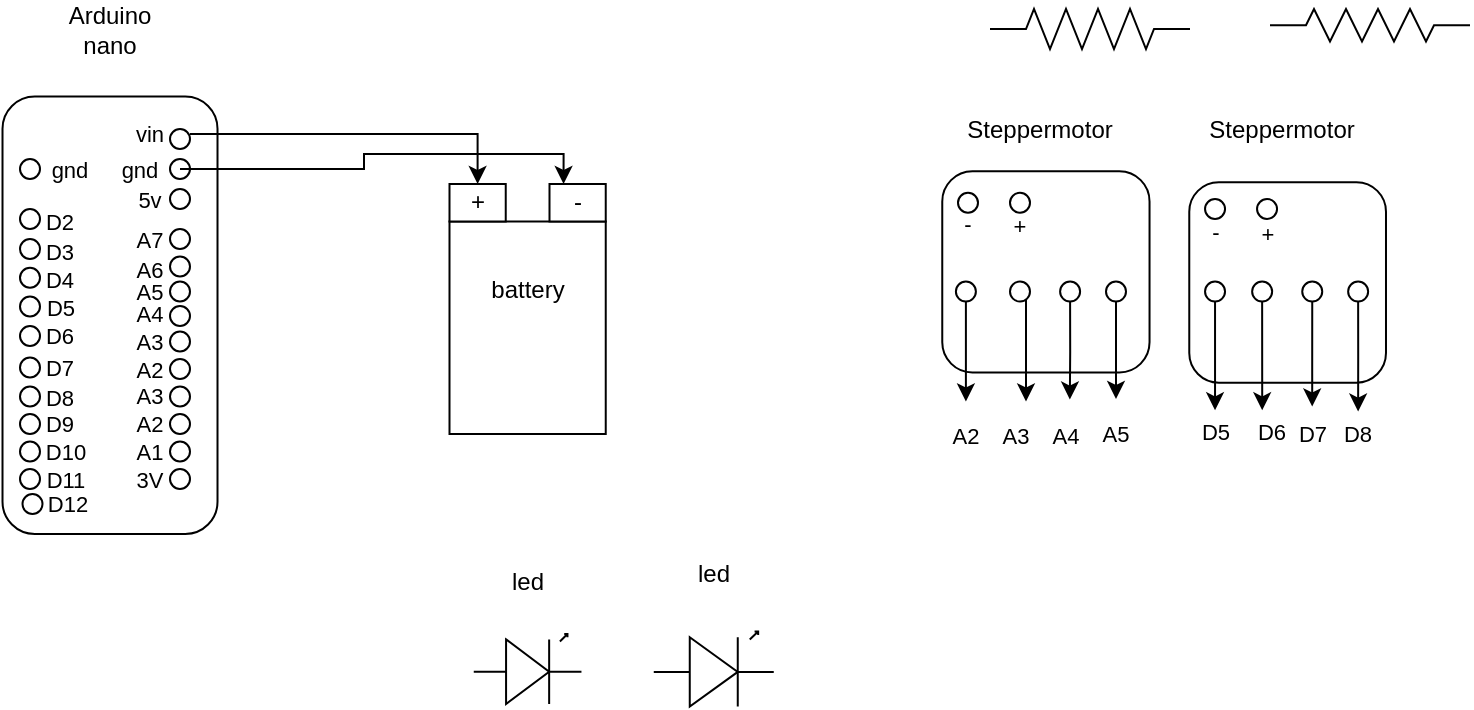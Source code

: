 <mxfile version="14.6.6" type="github">
  <diagram name="Page-1" id="7e0a89b8-554c-2b80-1dc8-d5c74ca68de4">
    <mxGraphModel dx="865" dy="483" grid="1" gridSize="10" guides="1" tooltips="1" connect="1" arrows="1" fold="1" page="1" pageScale="1" pageWidth="1100" pageHeight="850" background="#ffffff" math="0" shadow="0">
      <root>
        <mxCell id="0" />
        <mxCell id="1" parent="0" />
        <mxCell id="BC65NS2yidvs-gmZDWed-3" value="" style="verticalLabelPosition=bottom;shadow=0;dashed=0;align=center;html=1;verticalAlign=top;shape=mxgraph.electrical.opto_electronics.led_1;pointerEvents=1;" parent="1" vertex="1">
          <mxGeometry x="321.88" y="430" width="53.85" height="35" as="geometry" />
        </mxCell>
        <mxCell id="BC65NS2yidvs-gmZDWed-4" value="" style="verticalLabelPosition=bottom;shadow=0;dashed=0;align=center;html=1;verticalAlign=top;shape=mxgraph.electrical.opto_electronics.led_1;pointerEvents=1;" parent="1" vertex="1">
          <mxGeometry x="411.88" y="428.75" width="60" height="37.5" as="geometry" />
        </mxCell>
        <mxCell id="BC65NS2yidvs-gmZDWed-5" value="" style="pointerEvents=1;verticalLabelPosition=bottom;shadow=0;dashed=0;align=center;html=1;verticalAlign=top;shape=mxgraph.electrical.resistors.resistor_2;" parent="1" vertex="1">
          <mxGeometry x="580" y="117.5" width="100" height="20" as="geometry" />
        </mxCell>
        <mxCell id="BC65NS2yidvs-gmZDWed-6" value="" style="pointerEvents=1;verticalLabelPosition=bottom;shadow=0;dashed=0;align=center;html=1;verticalAlign=top;shape=mxgraph.electrical.resistors.resistor_2;" parent="1" vertex="1">
          <mxGeometry x="720" y="117.5" width="100" height="16.25" as="geometry" />
        </mxCell>
        <mxCell id="BC65NS2yidvs-gmZDWed-8" value="" style="rounded=1;whiteSpace=wrap;html=1;rotation=-90;" parent="1" vertex="1">
          <mxGeometry x="30.63" y="216.88" width="218.75" height="107.5" as="geometry" />
        </mxCell>
        <mxCell id="BC65NS2yidvs-gmZDWed-21" value="" style="rounded=1;whiteSpace=wrap;html=1;rotation=-90;" parent="1" vertex="1">
          <mxGeometry x="557.65" y="197.11" width="100.6" height="103.64" as="geometry" />
        </mxCell>
        <mxCell id="BC65NS2yidvs-gmZDWed-25" value="" style="ellipse;whiteSpace=wrap;html=1;" parent="1" vertex="1">
          <mxGeometry x="170" y="177.5" width="10" height="10" as="geometry" />
        </mxCell>
        <mxCell id="BC65NS2yidvs-gmZDWed-26" value="" style="ellipse;whiteSpace=wrap;html=1;" parent="1" vertex="1">
          <mxGeometry x="170" y="192.5" width="10" height="10" as="geometry" />
        </mxCell>
        <mxCell id="BC65NS2yidvs-gmZDWed-27" value="" style="ellipse;whiteSpace=wrap;html=1;" parent="1" vertex="1">
          <mxGeometry x="170" y="207.5" width="10" height="10" as="geometry" />
        </mxCell>
        <mxCell id="-GjBHad4jMXilCnDZwYj-28" value="" style="edgeStyle=orthogonalEdgeStyle;rounded=0;orthogonalLoop=1;jettySize=auto;html=1;entryX=0.5;entryY=0;entryDx=0;entryDy=0;" edge="1" parent="1" source="BC65NS2yidvs-gmZDWed-29" target="-GjBHad4jMXilCnDZwYj-2">
          <mxGeometry relative="1" as="geometry">
            <mxPoint x="337.87" y="167.514" as="targetPoint" />
          </mxGeometry>
        </mxCell>
        <mxCell id="BC65NS2yidvs-gmZDWed-29" value="&lt;font style=&quot;font-size: 11px&quot;&gt;vin&lt;/font&gt;" style="text;html=1;strokeColor=none;fillColor=none;align=center;verticalAlign=middle;whiteSpace=wrap;rounded=0;" parent="1" vertex="1">
          <mxGeometry x="140" y="170" width="40" height="20" as="geometry" />
        </mxCell>
        <mxCell id="-GjBHad4jMXilCnDZwYj-24" value="" style="edgeStyle=orthogonalEdgeStyle;rounded=0;orthogonalLoop=1;jettySize=auto;html=1;entryX=0.25;entryY=0;entryDx=0;entryDy=0;" edge="1" parent="1" source="BC65NS2yidvs-gmZDWed-30" target="-GjBHad4jMXilCnDZwYj-3">
          <mxGeometry relative="1" as="geometry">
            <mxPoint x="290" y="181.25" as="targetPoint" />
            <Array as="points">
              <mxPoint x="267" y="198" />
              <mxPoint x="267" y="190" />
              <mxPoint x="367" y="190" />
            </Array>
          </mxGeometry>
        </mxCell>
        <mxCell id="BC65NS2yidvs-gmZDWed-30" value="gnd" style="text;html=1;strokeColor=none;fillColor=none;align=center;verticalAlign=middle;whiteSpace=wrap;rounded=0;fontSize=11;" parent="1" vertex="1">
          <mxGeometry x="135" y="187.5" width="40" height="20" as="geometry" />
        </mxCell>
        <mxCell id="BC65NS2yidvs-gmZDWed-31" value="5v" style="text;html=1;strokeColor=none;fillColor=none;align=center;verticalAlign=middle;whiteSpace=wrap;rounded=0;fontSize=11;" parent="1" vertex="1">
          <mxGeometry x="140" y="202.5" width="40" height="20" as="geometry" />
        </mxCell>
        <mxCell id="BC65NS2yidvs-gmZDWed-34" value="Arduino nano" style="text;html=1;strokeColor=none;fillColor=none;align=center;verticalAlign=middle;whiteSpace=wrap;rounded=0;" parent="1" vertex="1">
          <mxGeometry x="120" y="117.5" width="40" height="20" as="geometry" />
        </mxCell>
        <mxCell id="BC65NS2yidvs-gmZDWed-35" value="Steppermotor" style="text;html=1;strokeColor=none;fillColor=none;align=center;verticalAlign=middle;whiteSpace=wrap;rounded=0;" parent="1" vertex="1">
          <mxGeometry x="585.05" y="167.5" width="40" height="20" as="geometry" />
        </mxCell>
        <mxCell id="BC65NS2yidvs-gmZDWed-36" value="Steppermotor" style="text;html=1;strokeColor=none;fillColor=none;align=center;verticalAlign=middle;whiteSpace=wrap;rounded=0;" parent="1" vertex="1">
          <mxGeometry x="706.12" y="167.5" width="40" height="20" as="geometry" />
        </mxCell>
        <mxCell id="BC65NS2yidvs-gmZDWed-37" value="led" style="text;html=1;strokeColor=none;fillColor=none;align=center;verticalAlign=middle;whiteSpace=wrap;rounded=0;" parent="1" vertex="1">
          <mxGeometry x="328.81" y="393.75" width="40" height="20" as="geometry" />
        </mxCell>
        <mxCell id="BC65NS2yidvs-gmZDWed-38" value="led" style="text;html=1;strokeColor=none;fillColor=none;align=center;verticalAlign=middle;whiteSpace=wrap;rounded=0;" parent="1" vertex="1">
          <mxGeometry x="421.88" y="390" width="40" height="20" as="geometry" />
        </mxCell>
        <mxCell id="BC65NS2yidvs-gmZDWed-39" value="" style="ellipse;whiteSpace=wrap;html=1;" parent="1" vertex="1">
          <mxGeometry x="170" y="227.5" width="10" height="10" as="geometry" />
        </mxCell>
        <mxCell id="BC65NS2yidvs-gmZDWed-44" value="" style="ellipse;whiteSpace=wrap;html=1;" parent="1" vertex="1">
          <mxGeometry x="170" y="241.25" width="10" height="10" as="geometry" />
        </mxCell>
        <mxCell id="BC65NS2yidvs-gmZDWed-46" value="" style="ellipse;whiteSpace=wrap;html=1;" parent="1" vertex="1">
          <mxGeometry x="170" y="253.75" width="10" height="10" as="geometry" />
        </mxCell>
        <mxCell id="BC65NS2yidvs-gmZDWed-48" value="" style="ellipse;whiteSpace=wrap;html=1;spacingTop=-8;" parent="1" vertex="1">
          <mxGeometry x="170" y="266" width="10" height="10" as="geometry" />
        </mxCell>
        <mxCell id="BC65NS2yidvs-gmZDWed-49" value="A7" style="text;html=1;strokeColor=none;fillColor=none;align=center;verticalAlign=middle;whiteSpace=wrap;rounded=0;fontSize=11;" parent="1" vertex="1">
          <mxGeometry x="140" y="222.5" width="40" height="20" as="geometry" />
        </mxCell>
        <mxCell id="BC65NS2yidvs-gmZDWed-50" value="&lt;br&gt;A6" style="text;html=1;strokeColor=none;fillColor=none;align=center;verticalAlign=middle;whiteSpace=wrap;rounded=0;fontSize=11;" parent="1" vertex="1">
          <mxGeometry x="140" y="230" width="40" height="21.25" as="geometry" />
        </mxCell>
        <mxCell id="BC65NS2yidvs-gmZDWed-51" value="&lt;br&gt;A5" style="text;html=1;strokeColor=none;fillColor=none;align=center;verticalAlign=middle;whiteSpace=wrap;rounded=0;fontSize=11;" parent="1" vertex="1">
          <mxGeometry x="140" y="242.5" width="40" height="18.75" as="geometry" />
        </mxCell>
        <mxCell id="BC65NS2yidvs-gmZDWed-52" value="&lt;br&gt;A4" style="text;html=1;strokeColor=none;fillColor=none;align=center;verticalAlign=middle;whiteSpace=wrap;rounded=0;fontSize=11;spacing=3;" parent="1" vertex="1">
          <mxGeometry x="145" y="261.25" width="30" height="3.75" as="geometry" />
        </mxCell>
        <mxCell id="BC65NS2yidvs-gmZDWed-56" value="" style="ellipse;whiteSpace=wrap;html=1;spacingTop=-8;" parent="1" vertex="1">
          <mxGeometry x="170" y="278.75" width="10" height="10" as="geometry" />
        </mxCell>
        <mxCell id="BC65NS2yidvs-gmZDWed-57" value="&lt;br&gt;A3" style="text;html=1;strokeColor=none;fillColor=none;align=center;verticalAlign=middle;whiteSpace=wrap;rounded=0;fontSize=11;spacing=3;" parent="1" vertex="1">
          <mxGeometry x="145" y="275" width="30" height="3.75" as="geometry" />
        </mxCell>
        <mxCell id="BC65NS2yidvs-gmZDWed-58" value="" style="ellipse;whiteSpace=wrap;html=1;spacingTop=-8;" parent="1" vertex="1">
          <mxGeometry x="170" y="292.5" width="10" height="10" as="geometry" />
        </mxCell>
        <mxCell id="BC65NS2yidvs-gmZDWed-59" value="&lt;br&gt;A2" style="text;html=1;strokeColor=none;fillColor=none;align=center;verticalAlign=middle;whiteSpace=wrap;rounded=0;fontSize=11;spacing=3;" parent="1" vertex="1">
          <mxGeometry x="145" y="288.75" width="30" height="3.75" as="geometry" />
        </mxCell>
        <mxCell id="BC65NS2yidvs-gmZDWed-60" value="" style="ellipse;whiteSpace=wrap;html=1;" parent="1" vertex="1">
          <mxGeometry x="95" y="192.5" width="10" height="10" as="geometry" />
        </mxCell>
        <mxCell id="BC65NS2yidvs-gmZDWed-61" value="gnd" style="text;html=1;strokeColor=none;fillColor=none;align=center;verticalAlign=middle;whiteSpace=wrap;rounded=0;fontSize=11;" parent="1" vertex="1">
          <mxGeometry x="100" y="187.5" width="40" height="20" as="geometry" />
        </mxCell>
        <mxCell id="BC65NS2yidvs-gmZDWed-69" value="" style="ellipse;whiteSpace=wrap;html=1;" parent="1" vertex="1">
          <mxGeometry x="95" y="217.5" width="10" height="10" as="geometry" />
        </mxCell>
        <mxCell id="BC65NS2yidvs-gmZDWed-70" value="" style="ellipse;whiteSpace=wrap;html=1;" parent="1" vertex="1">
          <mxGeometry x="95" y="232.5" width="10" height="10" as="geometry" />
        </mxCell>
        <mxCell id="BC65NS2yidvs-gmZDWed-71" value="" style="ellipse;whiteSpace=wrap;html=1;" parent="1" vertex="1">
          <mxGeometry x="95" y="246.88" width="10" height="10" as="geometry" />
        </mxCell>
        <mxCell id="BC65NS2yidvs-gmZDWed-72" value="" style="ellipse;whiteSpace=wrap;html=1;" parent="1" vertex="1">
          <mxGeometry x="95" y="261.25" width="10" height="10" as="geometry" />
        </mxCell>
        <mxCell id="BC65NS2yidvs-gmZDWed-73" value="" style="ellipse;whiteSpace=wrap;html=1;" parent="1" vertex="1">
          <mxGeometry x="95" y="276" width="10" height="10" as="geometry" />
        </mxCell>
        <mxCell id="BC65NS2yidvs-gmZDWed-74" value="&lt;br&gt;D2" style="text;html=1;strokeColor=none;fillColor=none;align=center;verticalAlign=middle;whiteSpace=wrap;rounded=0;fontSize=11;" parent="1" vertex="1">
          <mxGeometry x="95" y="206.25" width="40" height="21.25" as="geometry" />
        </mxCell>
        <mxCell id="BC65NS2yidvs-gmZDWed-75" value="&lt;br&gt;D3" style="text;html=1;strokeColor=none;fillColor=none;align=center;verticalAlign=middle;whiteSpace=wrap;rounded=0;fontSize=11;" parent="1" vertex="1">
          <mxGeometry x="95" y="221.25" width="40" height="21.25" as="geometry" />
        </mxCell>
        <mxCell id="BC65NS2yidvs-gmZDWed-76" value="&lt;br&gt;D4" style="text;html=1;strokeColor=none;fillColor=none;align=center;verticalAlign=middle;whiteSpace=wrap;rounded=0;fontSize=11;" parent="1" vertex="1">
          <mxGeometry x="95" y="235.62" width="40" height="21.25" as="geometry" />
        </mxCell>
        <mxCell id="BC65NS2yidvs-gmZDWed-77" value="D5" style="text;html=1;strokeColor=none;fillColor=none;align=center;verticalAlign=middle;whiteSpace=wrap;rounded=0;fontSize=11;" parent="1" vertex="1">
          <mxGeometry x="97.5" y="261.25" width="35" height="10.62" as="geometry" />
        </mxCell>
        <mxCell id="BC65NS2yidvs-gmZDWed-78" value="&lt;br&gt;D6" style="text;html=1;strokeColor=none;fillColor=none;align=center;verticalAlign=middle;whiteSpace=wrap;rounded=0;fontSize=11;" parent="1" vertex="1">
          <mxGeometry x="95" y="263.75" width="40" height="21.25" as="geometry" />
        </mxCell>
        <mxCell id="-GjBHad4jMXilCnDZwYj-7" value="" style="edgeStyle=orthogonalEdgeStyle;rounded=0;orthogonalLoop=1;jettySize=auto;html=1;" edge="1" parent="1" source="BC65NS2yidvs-gmZDWed-79" target="BC65NS2yidvs-gmZDWed-110">
          <mxGeometry relative="1" as="geometry">
            <Array as="points" />
          </mxGeometry>
        </mxCell>
        <mxCell id="BC65NS2yidvs-gmZDWed-79" value="" style="ellipse;whiteSpace=wrap;html=1;spacingTop=-8;" parent="1" vertex="1">
          <mxGeometry x="562.95" y="253.79" width="10" height="10" as="geometry" />
        </mxCell>
        <mxCell id="-GjBHad4jMXilCnDZwYj-8" value="" style="edgeStyle=orthogonalEdgeStyle;rounded=0;orthogonalLoop=1;jettySize=auto;html=1;entryX=0;entryY=0;entryDx=0;entryDy=0;" edge="1" parent="1" source="BC65NS2yidvs-gmZDWed-82" target="BC65NS2yidvs-gmZDWed-114">
          <mxGeometry relative="1" as="geometry">
            <Array as="points">
              <mxPoint x="598" y="280" />
              <mxPoint x="598" y="280" />
            </Array>
          </mxGeometry>
        </mxCell>
        <mxCell id="BC65NS2yidvs-gmZDWed-82" value="" style="ellipse;whiteSpace=wrap;html=1;spacingTop=-8;" parent="1" vertex="1">
          <mxGeometry x="590" y="253.79" width="10" height="10" as="geometry" />
        </mxCell>
        <mxCell id="BC65NS2yidvs-gmZDWed-89" value="" style="ellipse;whiteSpace=wrap;html=1;" parent="1" vertex="1">
          <mxGeometry x="95" y="291.75" width="10" height="10" as="geometry" />
        </mxCell>
        <mxCell id="BC65NS2yidvs-gmZDWed-90" value="&lt;br&gt;D7" style="text;html=1;strokeColor=none;fillColor=none;align=center;verticalAlign=middle;whiteSpace=wrap;rounded=0;fontSize=11;" parent="1" vertex="1">
          <mxGeometry x="95" y="279.5" width="40" height="21.25" as="geometry" />
        </mxCell>
        <mxCell id="BC65NS2yidvs-gmZDWed-91" value="" style="ellipse;whiteSpace=wrap;html=1;spacingTop=-8;" parent="1" vertex="1">
          <mxGeometry x="170" y="306.25" width="10" height="10" as="geometry" />
        </mxCell>
        <mxCell id="BC65NS2yidvs-gmZDWed-92" value="&lt;br&gt;A3" style="text;html=1;strokeColor=none;fillColor=none;align=center;verticalAlign=middle;whiteSpace=wrap;rounded=0;fontSize=11;spacing=3;" parent="1" vertex="1">
          <mxGeometry x="145" y="302.5" width="30" height="3.75" as="geometry" />
        </mxCell>
        <mxCell id="BC65NS2yidvs-gmZDWed-94" value="" style="ellipse;whiteSpace=wrap;html=1;spacingTop=-8;" parent="1" vertex="1">
          <mxGeometry x="170" y="320" width="10" height="10" as="geometry" />
        </mxCell>
        <mxCell id="BC65NS2yidvs-gmZDWed-95" value="&lt;br&gt;A2" style="text;html=1;strokeColor=none;fillColor=none;align=center;verticalAlign=middle;whiteSpace=wrap;rounded=0;fontSize=11;spacing=3;" parent="1" vertex="1">
          <mxGeometry x="145" y="316.25" width="30" height="3.75" as="geometry" />
        </mxCell>
        <mxCell id="BC65NS2yidvs-gmZDWed-96" value="" style="ellipse;whiteSpace=wrap;html=1;spacingTop=-8;" parent="1" vertex="1">
          <mxGeometry x="170" y="333.75" width="10" height="10" as="geometry" />
        </mxCell>
        <mxCell id="BC65NS2yidvs-gmZDWed-97" value="&lt;br&gt;A1" style="text;html=1;strokeColor=none;fillColor=none;align=center;verticalAlign=middle;whiteSpace=wrap;rounded=0;fontSize=11;spacing=3;" parent="1" vertex="1">
          <mxGeometry x="145" y="330" width="30" height="3.75" as="geometry" />
        </mxCell>
        <mxCell id="BC65NS2yidvs-gmZDWed-98" value="&lt;br&gt;3V" style="text;html=1;strokeColor=none;fillColor=none;align=center;verticalAlign=middle;whiteSpace=wrap;rounded=0;fontSize=11;spacing=3;" parent="1" vertex="1">
          <mxGeometry x="145" y="343.75" width="30" height="3.75" as="geometry" />
        </mxCell>
        <mxCell id="BC65NS2yidvs-gmZDWed-99" value="" style="ellipse;whiteSpace=wrap;html=1;spacingTop=-8;" parent="1" vertex="1">
          <mxGeometry x="170" y="347.5" width="10" height="10" as="geometry" />
        </mxCell>
        <mxCell id="BC65NS2yidvs-gmZDWed-100" value="" style="ellipse;whiteSpace=wrap;html=1;" parent="1" vertex="1">
          <mxGeometry x="95" y="306.25" width="10" height="10" as="geometry" />
        </mxCell>
        <mxCell id="BC65NS2yidvs-gmZDWed-101" value="&lt;br&gt;D8" style="text;html=1;strokeColor=none;fillColor=none;align=center;verticalAlign=middle;whiteSpace=wrap;rounded=0;fontSize=11;" parent="1" vertex="1">
          <mxGeometry x="95" y="294" width="40" height="21.25" as="geometry" />
        </mxCell>
        <mxCell id="BC65NS2yidvs-gmZDWed-102" value="" style="ellipse;whiteSpace=wrap;html=1;" parent="1" vertex="1">
          <mxGeometry x="95" y="320" width="10" height="10" as="geometry" />
        </mxCell>
        <mxCell id="BC65NS2yidvs-gmZDWed-103" value="&lt;br&gt;D9" style="text;html=1;strokeColor=none;fillColor=none;align=center;verticalAlign=middle;whiteSpace=wrap;rounded=0;fontSize=11;" parent="1" vertex="1">
          <mxGeometry x="95" y="307.75" width="40" height="21.25" as="geometry" />
        </mxCell>
        <mxCell id="BC65NS2yidvs-gmZDWed-104" value="" style="ellipse;whiteSpace=wrap;html=1;" parent="1" vertex="1">
          <mxGeometry x="95" y="333.75" width="10" height="10" as="geometry" />
        </mxCell>
        <mxCell id="BC65NS2yidvs-gmZDWed-105" value="&lt;br&gt;D10" style="text;html=1;strokeColor=none;fillColor=none;align=center;verticalAlign=middle;whiteSpace=wrap;rounded=0;fontSize=11;" parent="1" vertex="1">
          <mxGeometry x="97.5" y="321.25" width="40" height="21.25" as="geometry" />
        </mxCell>
        <mxCell id="BC65NS2yidvs-gmZDWed-106" value="&lt;br&gt;D11" style="text;html=1;strokeColor=none;fillColor=none;align=center;verticalAlign=middle;whiteSpace=wrap;rounded=0;fontSize=11;" parent="1" vertex="1">
          <mxGeometry x="97.5" y="335" width="40" height="21.25" as="geometry" />
        </mxCell>
        <mxCell id="BC65NS2yidvs-gmZDWed-107" value="" style="ellipse;whiteSpace=wrap;html=1;" parent="1" vertex="1">
          <mxGeometry x="95" y="347.5" width="10" height="10" as="geometry" />
        </mxCell>
        <mxCell id="BC65NS2yidvs-gmZDWed-108" value="&lt;br&gt;D12" style="text;html=1;strokeColor=none;fillColor=none;align=center;verticalAlign=middle;whiteSpace=wrap;rounded=0;fontSize=11;" parent="1" vertex="1">
          <mxGeometry x="98.75" y="347.5" width="40" height="21.25" as="geometry" />
        </mxCell>
        <mxCell id="BC65NS2yidvs-gmZDWed-109" value="" style="ellipse;whiteSpace=wrap;html=1;" parent="1" vertex="1">
          <mxGeometry x="96.25" y="360" width="10" height="10" as="geometry" />
        </mxCell>
        <mxCell id="BC65NS2yidvs-gmZDWed-110" value="&lt;br&gt;A2" style="text;html=1;strokeColor=none;fillColor=none;align=center;verticalAlign=middle;whiteSpace=wrap;rounded=0;fontSize=11;" parent="1" vertex="1">
          <mxGeometry x="547.95" y="313.75" width="40" height="21.25" as="geometry" />
        </mxCell>
        <mxCell id="BC65NS2yidvs-gmZDWed-111" value="&lt;br&gt;A3" style="text;html=1;strokeColor=none;fillColor=none;align=center;verticalAlign=middle;whiteSpace=wrap;rounded=0;fontSize=11;" parent="1" vertex="1">
          <mxGeometry x="572.95" y="313.75" width="40" height="21.25" as="geometry" />
        </mxCell>
        <mxCell id="-GjBHad4jMXilCnDZwYj-9" value="" style="edgeStyle=orthogonalEdgeStyle;rounded=0;orthogonalLoop=1;jettySize=auto;html=1;entryX=0.548;entryY=-0.047;entryDx=0;entryDy=0;entryPerimeter=0;" edge="1" parent="1" source="BC65NS2yidvs-gmZDWed-113" target="BC65NS2yidvs-gmZDWed-114">
          <mxGeometry relative="1" as="geometry" />
        </mxCell>
        <mxCell id="BC65NS2yidvs-gmZDWed-113" value="" style="ellipse;whiteSpace=wrap;html=1;spacingTop=-8;" parent="1" vertex="1">
          <mxGeometry x="615.05" y="253.79" width="10" height="10" as="geometry" />
        </mxCell>
        <mxCell id="BC65NS2yidvs-gmZDWed-114" value="&lt;br&gt;A4" style="text;html=1;strokeColor=none;fillColor=none;align=center;verticalAlign=middle;whiteSpace=wrap;rounded=0;fontSize=11;" parent="1" vertex="1">
          <mxGeometry x="598" y="313.75" width="40" height="21.25" as="geometry" />
        </mxCell>
        <mxCell id="-GjBHad4jMXilCnDZwYj-12" value="" style="edgeStyle=orthogonalEdgeStyle;rounded=0;orthogonalLoop=1;jettySize=auto;html=1;entryX=0.5;entryY=0;entryDx=0;entryDy=0;" edge="1" parent="1" source="BC65NS2yidvs-gmZDWed-115" target="BC65NS2yidvs-gmZDWed-116">
          <mxGeometry relative="1" as="geometry">
            <mxPoint x="643.0" y="318.79" as="targetPoint" />
          </mxGeometry>
        </mxCell>
        <mxCell id="BC65NS2yidvs-gmZDWed-115" value="" style="ellipse;whiteSpace=wrap;html=1;spacingTop=-8;" parent="1" vertex="1">
          <mxGeometry x="638" y="253.79" width="10" height="10" as="geometry" />
        </mxCell>
        <mxCell id="BC65NS2yidvs-gmZDWed-116" value="&lt;br&gt;A5" style="text;html=1;strokeColor=none;fillColor=none;align=center;verticalAlign=middle;whiteSpace=wrap;rounded=0;fontSize=11;" parent="1" vertex="1">
          <mxGeometry x="623" y="312.5" width="40" height="21.25" as="geometry" />
        </mxCell>
        <mxCell id="BC65NS2yidvs-gmZDWed-117" value="" style="rounded=1;whiteSpace=wrap;html=1;rotation=-90;" parent="1" vertex="1">
          <mxGeometry x="678.72" y="205.04" width="100.19" height="98.36" as="geometry" />
        </mxCell>
        <mxCell id="-GjBHad4jMXilCnDZwYj-22" value="" style="edgeStyle=orthogonalEdgeStyle;rounded=0;orthogonalLoop=1;jettySize=auto;html=1;" edge="1" parent="1" source="BC65NS2yidvs-gmZDWed-118" target="BC65NS2yidvs-gmZDWed-120">
          <mxGeometry relative="1" as="geometry" />
        </mxCell>
        <mxCell id="BC65NS2yidvs-gmZDWed-118" value="" style="ellipse;whiteSpace=wrap;html=1;spacingTop=-8;" parent="1" vertex="1">
          <mxGeometry x="687.52" y="253.79" width="10" height="10" as="geometry" />
        </mxCell>
        <mxCell id="-GjBHad4jMXilCnDZwYj-19" value="" style="edgeStyle=orthogonalEdgeStyle;rounded=0;orthogonalLoop=1;jettySize=auto;html=1;" edge="1" parent="1" source="BC65NS2yidvs-gmZDWed-119" target="BC65NS2yidvs-gmZDWed-121">
          <mxGeometry relative="1" as="geometry">
            <Array as="points">
              <mxPoint x="716" y="310" />
              <mxPoint x="716" y="310" />
            </Array>
          </mxGeometry>
        </mxCell>
        <mxCell id="BC65NS2yidvs-gmZDWed-119" value="" style="ellipse;whiteSpace=wrap;html=1;spacingTop=-8;" parent="1" vertex="1">
          <mxGeometry x="711.07" y="253.79" width="10" height="10" as="geometry" />
        </mxCell>
        <mxCell id="BC65NS2yidvs-gmZDWed-120" value="D5" style="text;html=1;strokeColor=none;fillColor=none;align=center;verticalAlign=middle;whiteSpace=wrap;rounded=0;fontSize=11;" parent="1" vertex="1">
          <mxGeometry x="672.52" y="318.13" width="40" height="21.25" as="geometry" />
        </mxCell>
        <mxCell id="BC65NS2yidvs-gmZDWed-121" value="D6" style="text;html=1;strokeColor=none;fillColor=none;align=center;verticalAlign=middle;whiteSpace=wrap;rounded=0;fontSize=11;" parent="1" vertex="1">
          <mxGeometry x="701.07" y="318.13" width="40" height="21.25" as="geometry" />
        </mxCell>
        <mxCell id="-GjBHad4jMXilCnDZwYj-17" value="" style="edgeStyle=orthogonalEdgeStyle;rounded=0;orthogonalLoop=1;jettySize=auto;html=1;" edge="1" parent="1" source="BC65NS2yidvs-gmZDWed-122" target="BC65NS2yidvs-gmZDWed-123">
          <mxGeometry relative="1" as="geometry">
            <Array as="points">
              <mxPoint x="741" y="300" />
              <mxPoint x="741" y="300" />
            </Array>
          </mxGeometry>
        </mxCell>
        <mxCell id="BC65NS2yidvs-gmZDWed-122" value="" style="ellipse;whiteSpace=wrap;html=1;spacingTop=-8;" parent="1" vertex="1">
          <mxGeometry x="736.12" y="253.79" width="10" height="10" as="geometry" />
        </mxCell>
        <mxCell id="BC65NS2yidvs-gmZDWed-123" value="&lt;br&gt;D7" style="text;html=1;strokeColor=none;fillColor=none;align=center;verticalAlign=middle;whiteSpace=wrap;rounded=0;fontSize=11;" parent="1" vertex="1">
          <mxGeometry x="721.68" y="316.25" width="38.88" height="13.75" as="geometry" />
        </mxCell>
        <mxCell id="-GjBHad4jMXilCnDZwYj-16" value="" style="edgeStyle=orthogonalEdgeStyle;rounded=0;orthogonalLoop=1;jettySize=auto;html=1;" edge="1" parent="1" source="BC65NS2yidvs-gmZDWed-124">
          <mxGeometry relative="1" as="geometry">
            <mxPoint x="764.07" y="318.79" as="targetPoint" />
          </mxGeometry>
        </mxCell>
        <mxCell id="BC65NS2yidvs-gmZDWed-124" value="" style="ellipse;whiteSpace=wrap;html=1;spacingTop=-8;" parent="1" vertex="1">
          <mxGeometry x="759.07" y="253.79" width="10" height="10" as="geometry" />
        </mxCell>
        <mxCell id="BC65NS2yidvs-gmZDWed-125" value="&lt;br&gt;D8" style="text;html=1;strokeColor=none;fillColor=none;align=center;verticalAlign=middle;whiteSpace=wrap;rounded=0;fontSize=11;" parent="1" vertex="1">
          <mxGeometry x="751.01" y="316.25" width="26.12" height="13.75" as="geometry" />
        </mxCell>
        <mxCell id="-GjBHad4jMXilCnDZwYj-1" value="" style="rounded=0;whiteSpace=wrap;html=1;" vertex="1" parent="1">
          <mxGeometry x="309.75" y="223.75" width="78.12" height="106.25" as="geometry" />
        </mxCell>
        <mxCell id="-GjBHad4jMXilCnDZwYj-2" value="" style="rounded=0;whiteSpace=wrap;html=1;" vertex="1" parent="1">
          <mxGeometry x="309.75" y="205" width="28.12" height="18.75" as="geometry" />
        </mxCell>
        <mxCell id="-GjBHad4jMXilCnDZwYj-3" value="" style="rounded=0;whiteSpace=wrap;html=1;" vertex="1" parent="1">
          <mxGeometry x="359.75" y="205" width="28.12" height="18.75" as="geometry" />
        </mxCell>
        <mxCell id="-GjBHad4jMXilCnDZwYj-4" value="+" style="text;html=1;strokeColor=none;fillColor=none;align=center;verticalAlign=middle;whiteSpace=wrap;rounded=0;" vertex="1" parent="1">
          <mxGeometry x="318.81" y="209.38" width="10" height="10" as="geometry" />
        </mxCell>
        <mxCell id="-GjBHad4jMXilCnDZwYj-5" value="-" style="text;html=1;strokeColor=none;fillColor=none;align=center;verticalAlign=middle;whiteSpace=wrap;rounded=0;" vertex="1" parent="1">
          <mxGeometry x="368.81" y="209.38" width="10" height="10" as="geometry" />
        </mxCell>
        <mxCell id="-GjBHad4jMXilCnDZwYj-6" value="battery" style="text;html=1;strokeColor=none;fillColor=none;align=center;verticalAlign=middle;whiteSpace=wrap;rounded=0;" vertex="1" parent="1">
          <mxGeometry x="328.81" y="247.5" width="40" height="20" as="geometry" />
        </mxCell>
        <mxCell id="-GjBHad4jMXilCnDZwYj-30" value="" style="ellipse;whiteSpace=wrap;html=1;spacingTop=-8;" vertex="1" parent="1">
          <mxGeometry x="564" y="209.38" width="10" height="10" as="geometry" />
        </mxCell>
        <mxCell id="-GjBHad4jMXilCnDZwYj-31" value="" style="ellipse;whiteSpace=wrap;html=1;spacingTop=-8;" vertex="1" parent="1">
          <mxGeometry x="590" y="209.38" width="10" height="10" as="geometry" />
        </mxCell>
        <mxCell id="-GjBHad4jMXilCnDZwYj-33" value="" style="ellipse;whiteSpace=wrap;html=1;spacingTop=-8;" vertex="1" parent="1">
          <mxGeometry x="687.52" y="212.5" width="10" height="10" as="geometry" />
        </mxCell>
        <mxCell id="-GjBHad4jMXilCnDZwYj-34" value="" style="ellipse;whiteSpace=wrap;html=1;spacingTop=-8;" vertex="1" parent="1">
          <mxGeometry x="713.52" y="212.5" width="10" height="10" as="geometry" />
        </mxCell>
        <mxCell id="-GjBHad4jMXilCnDZwYj-36" value="-" style="text;html=1;strokeColor=none;fillColor=none;align=center;verticalAlign=middle;whiteSpace=wrap;rounded=0;fontSize=11;" vertex="1" parent="1">
          <mxGeometry x="549" y="216.88" width="40" height="16.25" as="geometry" />
        </mxCell>
        <mxCell id="-GjBHad4jMXilCnDZwYj-37" value="+" style="text;html=1;strokeColor=none;fillColor=none;align=center;verticalAlign=middle;whiteSpace=wrap;rounded=0;fontSize=11;" vertex="1" parent="1">
          <mxGeometry x="575.05" y="217.5" width="40" height="16.25" as="geometry" />
        </mxCell>
        <mxCell id="-GjBHad4jMXilCnDZwYj-38" value="-" style="text;html=1;strokeColor=none;fillColor=none;align=center;verticalAlign=middle;whiteSpace=wrap;rounded=0;fontSize=11;" vertex="1" parent="1">
          <mxGeometry x="672.52" y="221.25" width="40" height="16.25" as="geometry" />
        </mxCell>
        <mxCell id="-GjBHad4jMXilCnDZwYj-39" value="+" style="text;html=1;strokeColor=none;fillColor=none;align=center;verticalAlign=middle;whiteSpace=wrap;rounded=0;fontSize=11;" vertex="1" parent="1">
          <mxGeometry x="698.57" y="221.87" width="40" height="16.25" as="geometry" />
        </mxCell>
      </root>
    </mxGraphModel>
  </diagram>
</mxfile>
